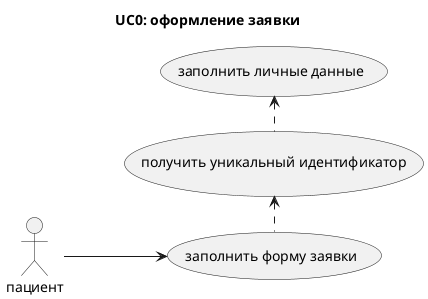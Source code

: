 @startuml
left to right direction

title UC0: оформление заявки

actor пациент
usecase "заполнить форму заявки" as act_11
usecase "получить уникальный идентификатор" as act_12
usecase "заполнить личные данные" as act_2

пациент --> act_11
act_12 <. act_11
act_2 <. act_12

@enduml